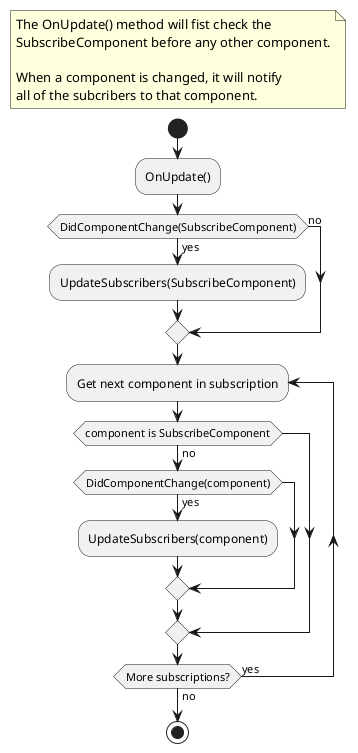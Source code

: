 ﻿@startuml
'https://plantuml.com/activity-diagram-beta

floating note right
  The OnUpdate() method will fist check the
  SubscribeComponent before any other component.

  When a component is changed, it will notify
  all of the subcribers to that component.
end note

start
:OnUpdate();
if (DidComponentChange(SubscribeComponent)) then (yes)
  :UpdateSubscribers(SubscribeComponent);
else (no)
endif

repeat :Get next component in subscription;
  if (component is SubscribeComponent) then (no)
    if (DidComponentChange(component)) then (yes)
      :UpdateSubscribers(component);
    endif
  endif
repeat while (More subscriptions?) is (yes) not (no)
stop

@enduml
